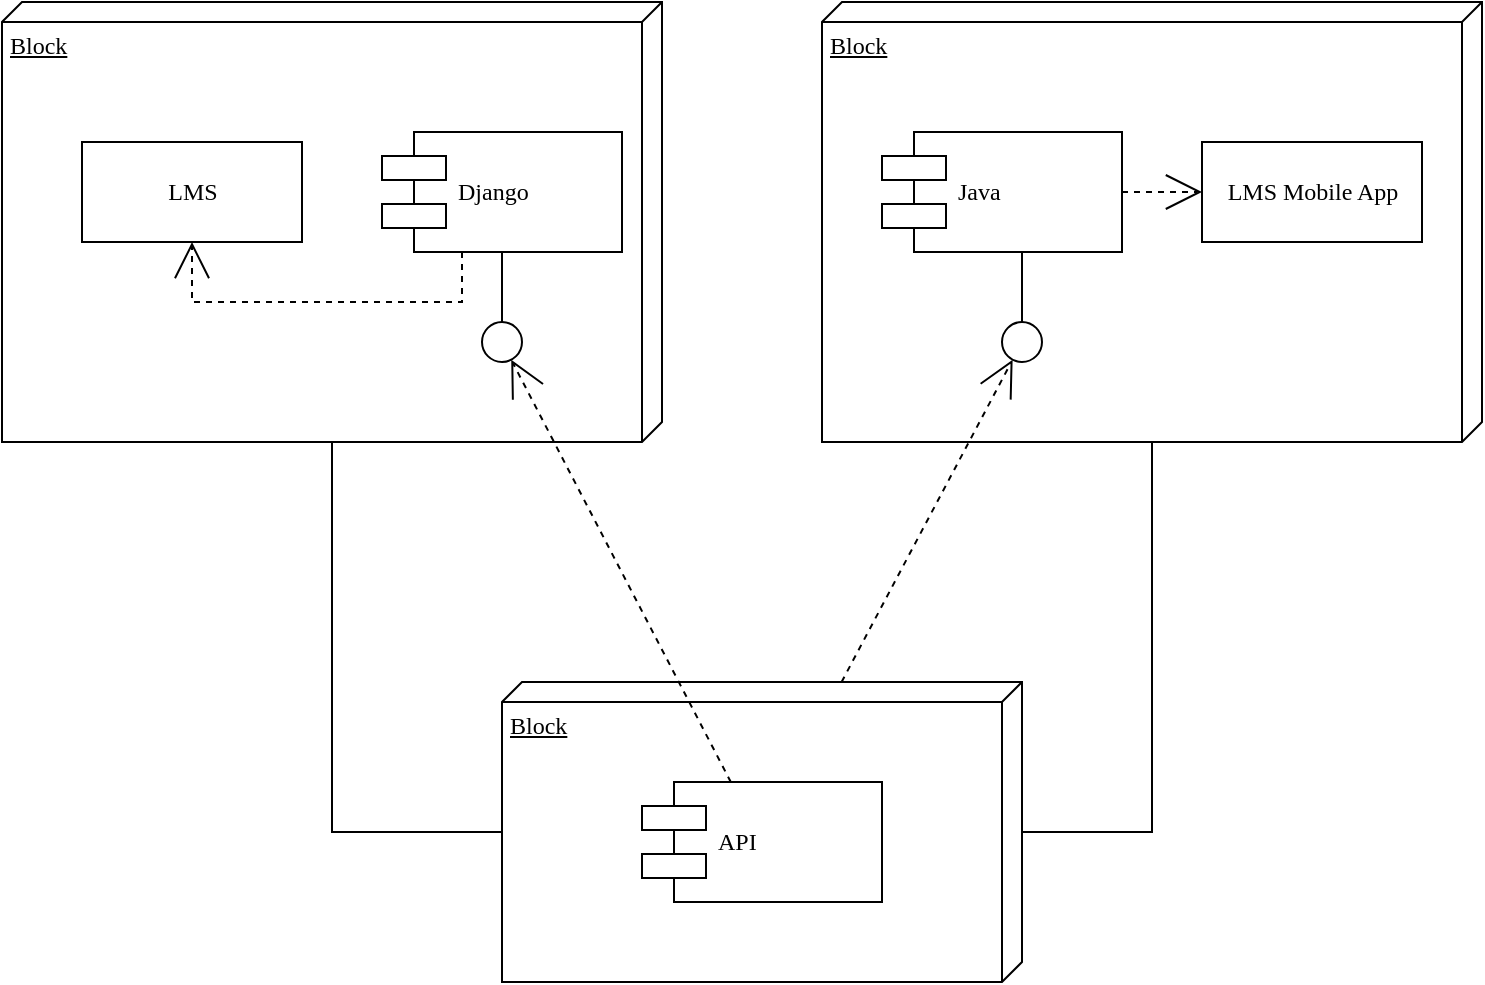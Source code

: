 <mxfile version="21.6.2" type="github" pages="2">
  <diagram name="Page-1" id="5f0bae14-7c28-e335-631c-24af17079c00">
    <mxGraphModel dx="1394" dy="758" grid="1" gridSize="10" guides="1" tooltips="1" connect="1" arrows="1" fold="1" page="1" pageScale="1" pageWidth="1100" pageHeight="850" background="none" math="0" shadow="0">
      <root>
        <mxCell id="0" />
        <mxCell id="1" parent="0" />
        <mxCell id="39150e848f15840c-1" value="Block" style="verticalAlign=top;align=left;spacingTop=8;spacingLeft=2;spacingRight=12;shape=cube;size=10;direction=south;fontStyle=4;html=1;rounded=0;shadow=0;comic=0;labelBackgroundColor=none;strokeWidth=1;fontFamily=Verdana;fontSize=12" parent="1" vertex="1">
          <mxGeometry x="120" y="70" width="330" height="220" as="geometry" />
        </mxCell>
        <mxCell id="39150e848f15840c-2" value="Block" style="verticalAlign=top;align=left;spacingTop=8;spacingLeft=2;spacingRight=12;shape=cube;size=10;direction=south;fontStyle=4;html=1;rounded=0;shadow=0;comic=0;labelBackgroundColor=none;strokeWidth=1;fontFamily=Verdana;fontSize=12" parent="1" vertex="1">
          <mxGeometry x="530" y="70" width="330" height="220" as="geometry" />
        </mxCell>
        <mxCell id="39150e848f15840c-3" value="Block" style="verticalAlign=top;align=left;spacingTop=8;spacingLeft=2;spacingRight=12;shape=cube;size=10;direction=south;fontStyle=4;html=1;rounded=0;shadow=0;comic=0;labelBackgroundColor=none;strokeWidth=1;fontFamily=Verdana;fontSize=12" parent="1" vertex="1">
          <mxGeometry x="370" y="410" width="260" height="150" as="geometry" />
        </mxCell>
        <mxCell id="39150e848f15840c-4" value="LMS&lt;br&gt;" style="html=1;rounded=0;shadow=0;comic=0;labelBackgroundColor=none;strokeWidth=1;fontFamily=Verdana;fontSize=12;align=center;" parent="1" vertex="1">
          <mxGeometry x="160" y="140" width="110" height="50" as="geometry" />
        </mxCell>
        <mxCell id="39150e848f15840c-5" value="Django" style="shape=component;align=left;spacingLeft=36;rounded=0;shadow=0;comic=0;labelBackgroundColor=none;strokeWidth=1;fontFamily=Verdana;fontSize=12;html=1;" parent="1" vertex="1">
          <mxGeometry x="310" y="135" width="120" height="60" as="geometry" />
        </mxCell>
        <mxCell id="39150e848f15840c-6" value="" style="ellipse;whiteSpace=wrap;html=1;rounded=0;shadow=0;comic=0;labelBackgroundColor=none;strokeWidth=1;fontFamily=Verdana;fontSize=12;align=center;" parent="1" vertex="1">
          <mxGeometry x="360" y="230" width="20" height="20" as="geometry" />
        </mxCell>
        <mxCell id="39150e848f15840c-7" value="Java" style="shape=component;align=left;spacingLeft=36;rounded=0;shadow=0;comic=0;labelBackgroundColor=none;strokeWidth=1;fontFamily=Verdana;fontSize=12;html=1;" parent="1" vertex="1">
          <mxGeometry x="560" y="135" width="120" height="60" as="geometry" />
        </mxCell>
        <mxCell id="39150e848f15840c-8" value="LMS Mobile App" style="html=1;rounded=0;shadow=0;comic=0;labelBackgroundColor=none;strokeWidth=1;fontFamily=Verdana;fontSize=12;align=center;" parent="1" vertex="1">
          <mxGeometry x="720" y="140" width="110" height="50" as="geometry" />
        </mxCell>
        <mxCell id="39150e848f15840c-9" value="" style="ellipse;whiteSpace=wrap;html=1;rounded=0;shadow=0;comic=0;labelBackgroundColor=none;strokeWidth=1;fontFamily=Verdana;fontSize=12;align=center;" parent="1" vertex="1">
          <mxGeometry x="620" y="230" width="20" height="20" as="geometry" />
        </mxCell>
        <mxCell id="39150e848f15840c-10" value="API" style="shape=component;align=left;spacingLeft=36;rounded=0;shadow=0;comic=0;labelBackgroundColor=none;strokeWidth=1;fontFamily=Verdana;fontSize=12;html=1;" parent="1" vertex="1">
          <mxGeometry x="440" y="460" width="120" height="60" as="geometry" />
        </mxCell>
        <mxCell id="39150e848f15840c-11" style="edgeStyle=none;rounded=0;html=1;dashed=1;labelBackgroundColor=none;startArrow=none;startFill=0;startSize=8;endArrow=open;endFill=0;endSize=16;fontFamily=Verdana;fontSize=12;" parent="1" source="39150e848f15840c-10" target="39150e848f15840c-6" edge="1">
          <mxGeometry relative="1" as="geometry" />
        </mxCell>
        <mxCell id="39150e848f15840c-12" style="edgeStyle=none;rounded=0;html=1;dashed=1;labelBackgroundColor=none;startArrow=none;startFill=0;startSize=8;endArrow=open;endFill=0;endSize=16;fontFamily=Verdana;fontSize=12;" parent="1" source="39150e848f15840c-3" target="39150e848f15840c-9" edge="1">
          <mxGeometry relative="1" as="geometry" />
        </mxCell>
        <mxCell id="39150e848f15840c-13" style="edgeStyle=elbowEdgeStyle;rounded=0;html=1;labelBackgroundColor=none;startArrow=none;startFill=0;startSize=8;endArrow=none;endFill=0;endSize=16;fontFamily=Verdana;fontSize=12;" parent="1" source="39150e848f15840c-9" target="39150e848f15840c-7" edge="1">
          <mxGeometry relative="1" as="geometry" />
        </mxCell>
        <mxCell id="39150e848f15840c-14" style="edgeStyle=elbowEdgeStyle;rounded=0;html=1;labelBackgroundColor=none;startArrow=none;startFill=0;startSize=8;endArrow=none;endFill=0;endSize=16;fontFamily=Verdana;fontSize=12;" parent="1" source="39150e848f15840c-6" target="39150e848f15840c-5" edge="1">
          <mxGeometry relative="1" as="geometry" />
        </mxCell>
        <mxCell id="39150e848f15840c-15" style="edgeStyle=orthogonalEdgeStyle;rounded=0;html=1;labelBackgroundColor=none;startArrow=none;startFill=0;startSize=8;endArrow=open;endFill=0;endSize=16;fontFamily=Verdana;fontSize=12;dashed=1;" parent="1" source="39150e848f15840c-5" target="39150e848f15840c-4" edge="1">
          <mxGeometry relative="1" as="geometry">
            <Array as="points">
              <mxPoint x="350" y="220" />
              <mxPoint x="215" y="220" />
            </Array>
          </mxGeometry>
        </mxCell>
        <mxCell id="39150e848f15840c-16" style="edgeStyle=orthogonalEdgeStyle;rounded=0;html=1;dashed=1;labelBackgroundColor=none;startArrow=none;startFill=0;startSize=8;endArrow=open;endFill=0;endSize=16;fontFamily=Verdana;fontSize=12;" parent="1" source="39150e848f15840c-7" target="39150e848f15840c-8" edge="1">
          <mxGeometry relative="1" as="geometry" />
        </mxCell>
        <mxCell id="39150e848f15840c-17" style="edgeStyle=orthogonalEdgeStyle;rounded=0;html=1;labelBackgroundColor=none;startArrow=none;startFill=0;startSize=8;endArrow=none;endFill=0;endSize=16;fontFamily=Verdana;fontSize=12;" parent="1" source="39150e848f15840c-3" target="39150e848f15840c-2" edge="1">
          <mxGeometry relative="1" as="geometry">
            <Array as="points">
              <mxPoint x="695" y="485" />
            </Array>
          </mxGeometry>
        </mxCell>
        <mxCell id="39150e848f15840c-18" style="edgeStyle=orthogonalEdgeStyle;rounded=0;html=1;labelBackgroundColor=none;startArrow=none;startFill=0;startSize=8;endArrow=none;endFill=0;endSize=16;fontFamily=Verdana;fontSize=12;" parent="1" source="39150e848f15840c-3" target="39150e848f15840c-1" edge="1">
          <mxGeometry relative="1" as="geometry">
            <Array as="points">
              <mxPoint x="285" y="485" />
            </Array>
          </mxGeometry>
        </mxCell>
      </root>
    </mxGraphModel>
  </diagram>
  <diagram id="slRA65LmhH8caj5Vw8WK" name="Page-2">
    <mxGraphModel dx="1394" dy="758" grid="1" gridSize="10" guides="1" tooltips="1" connect="1" arrows="1" fold="1" page="1" pageScale="1" pageWidth="850" pageHeight="1100" math="0" shadow="0">
      <root>
        <mxCell id="0" />
        <mxCell id="1" parent="0" />
        <mxCell id="5WbdRIeiud30hfisjmRw-7" style="edgeStyle=orthogonalEdgeStyle;rounded=0;orthogonalLoop=1;jettySize=auto;html=1;exitX=1;exitY=0.5;exitDx=0;exitDy=0;" edge="1" parent="1" source="5WbdRIeiud30hfisjmRw-1" target="5WbdRIeiud30hfisjmRw-6">
          <mxGeometry relative="1" as="geometry" />
        </mxCell>
        <mxCell id="5WbdRIeiud30hfisjmRw-9" style="edgeStyle=orthogonalEdgeStyle;rounded=0;orthogonalLoop=1;jettySize=auto;html=1;exitX=0;exitY=0.5;exitDx=0;exitDy=0;entryX=1;entryY=0.5;entryDx=0;entryDy=0;" edge="1" parent="1" source="5WbdRIeiud30hfisjmRw-1" target="5WbdRIeiud30hfisjmRw-4">
          <mxGeometry relative="1" as="geometry" />
        </mxCell>
        <mxCell id="5WbdRIeiud30hfisjmRw-1" value="REST API" style="rounded=1;whiteSpace=wrap;html=1;" vertex="1" parent="1">
          <mxGeometry x="440" y="225" width="120" height="60" as="geometry" />
        </mxCell>
        <mxCell id="5WbdRIeiud30hfisjmRw-2" value="&lt;h1&gt;Login and Regstration&lt;/h1&gt;&lt;div&gt;The mobile app will send the entered credentials to the django API endpoint.&lt;/div&gt;&lt;div&gt;If its a new user, they will click the &quot;Not a member link&quot; to regster&lt;/div&gt;&lt;div&gt;&lt;br&gt;&lt;/div&gt;&lt;div&gt;&lt;br&gt;&lt;/div&gt;&lt;div&gt;&lt;br&gt;&lt;/div&gt;" style="text;html=1;strokeColor=#6c8ebf;fillColor=#dae8fc;spacing=5;spacingTop=-20;whiteSpace=wrap;overflow=hidden;rounded=0;" vertex="1" parent="1">
          <mxGeometry x="330" y="10" width="190" height="160" as="geometry" />
        </mxCell>
        <mxCell id="5WbdRIeiud30hfisjmRw-5" style="edgeStyle=orthogonalEdgeStyle;rounded=0;orthogonalLoop=1;jettySize=auto;html=1;" edge="1" parent="1" source="5WbdRIeiud30hfisjmRw-4" target="5WbdRIeiud30hfisjmRw-1">
          <mxGeometry relative="1" as="geometry" />
        </mxCell>
        <mxCell id="5WbdRIeiud30hfisjmRw-27" value="Authenticate" style="edgeLabel;html=1;align=center;verticalAlign=middle;resizable=0;points=[];" vertex="1" connectable="0" parent="5WbdRIeiud30hfisjmRw-5">
          <mxGeometry x="-0.067" y="1" relative="1" as="geometry">
            <mxPoint as="offset" />
          </mxGeometry>
        </mxCell>
        <mxCell id="5WbdRIeiud30hfisjmRw-11" style="edgeStyle=orthogonalEdgeStyle;rounded=0;orthogonalLoop=1;jettySize=auto;html=1;exitX=0.5;exitY=1;exitDx=0;exitDy=0;" edge="1" parent="1" source="5WbdRIeiud30hfisjmRw-4" target="5WbdRIeiud30hfisjmRw-10">
          <mxGeometry relative="1" as="geometry" />
        </mxCell>
        <mxCell id="5WbdRIeiud30hfisjmRw-4" value="Login Page&lt;br&gt;" style="html=1;whiteSpace=wrap;" vertex="1" parent="1">
          <mxGeometry x="240" y="230" width="110" height="50" as="geometry" />
        </mxCell>
        <mxCell id="5WbdRIeiud30hfisjmRw-8" style="edgeStyle=orthogonalEdgeStyle;rounded=0;orthogonalLoop=1;jettySize=auto;html=1;" edge="1" parent="1" source="5WbdRIeiud30hfisjmRw-6" target="5WbdRIeiud30hfisjmRw-1">
          <mxGeometry relative="1" as="geometry" />
        </mxCell>
        <mxCell id="5WbdRIeiud30hfisjmRw-28" value="POST" style="edgeLabel;html=1;align=center;verticalAlign=middle;resizable=0;points=[];" vertex="1" connectable="0" parent="5WbdRIeiud30hfisjmRw-8">
          <mxGeometry x="-0.09" y="-3" relative="1" as="geometry">
            <mxPoint as="offset" />
          </mxGeometry>
        </mxCell>
        <mxCell id="5WbdRIeiud30hfisjmRw-6" value="Django" style="shape=cylinder3;whiteSpace=wrap;html=1;boundedLbl=1;backgroundOutline=1;size=15;" vertex="1" parent="1">
          <mxGeometry x="760" y="215" width="60" height="80" as="geometry" />
        </mxCell>
        <mxCell id="5WbdRIeiud30hfisjmRw-14" style="edgeStyle=orthogonalEdgeStyle;rounded=0;orthogonalLoop=1;jettySize=auto;html=1;" edge="1" parent="1" source="5WbdRIeiud30hfisjmRw-10" target="5WbdRIeiud30hfisjmRw-12">
          <mxGeometry relative="1" as="geometry" />
        </mxCell>
        <mxCell id="5WbdRIeiud30hfisjmRw-10" value="is user?" style="strokeWidth=2;html=1;shape=mxgraph.flowchart.decision;whiteSpace=wrap;" vertex="1" parent="1">
          <mxGeometry x="60" y="260" width="100" height="100" as="geometry" />
        </mxCell>
        <mxCell id="5WbdRIeiud30hfisjmRw-12" value="«Annotation»&lt;br&gt;&lt;b&gt;App View&lt;/b&gt;" style="html=1;dropTarget=0;whiteSpace=wrap;" vertex="1" parent="1">
          <mxGeometry x="20" y="470" width="180" height="90" as="geometry" />
        </mxCell>
        <mxCell id="5WbdRIeiud30hfisjmRw-13" value="" style="shape=module;jettyWidth=8;jettyHeight=4;" vertex="1" parent="5WbdRIeiud30hfisjmRw-12">
          <mxGeometry x="1" width="20" height="20" relative="1" as="geometry">
            <mxPoint x="-27" y="7" as="offset" />
          </mxGeometry>
        </mxCell>
        <mxCell id="5WbdRIeiud30hfisjmRw-15" value="Yes" style="text;html=1;align=center;verticalAlign=middle;resizable=0;points=[];autosize=1;strokeColor=none;fillColor=none;" vertex="1" parent="1">
          <mxGeometry x="110" y="390" width="40" height="30" as="geometry" />
        </mxCell>
        <mxCell id="5WbdRIeiud30hfisjmRw-16" value="&lt;h1&gt;Note&lt;/h1&gt;&lt;p&gt;Think about saving the session key to the prevent the user from logining repeatedly&lt;/p&gt;" style="text;html=1;strokeColor=#b85450;fillColor=#f8cecc;spacing=5;spacingTop=-20;whiteSpace=wrap;overflow=hidden;rounded=0;" vertex="1" parent="1">
          <mxGeometry x="620" y="970" width="190" height="120" as="geometry" />
        </mxCell>
        <mxCell id="5WbdRIeiud30hfisjmRw-19" style="edgeStyle=orthogonalEdgeStyle;rounded=0;orthogonalLoop=1;jettySize=auto;html=1;entryX=1;entryY=0.389;entryDx=0;entryDy=0;entryPerimeter=0;" edge="1" parent="1" source="5WbdRIeiud30hfisjmRw-17" target="5WbdRIeiud30hfisjmRw-12">
          <mxGeometry relative="1" as="geometry" />
        </mxCell>
        <mxCell id="5WbdRIeiud30hfisjmRw-26" value="Granted Access" style="edgeLabel;html=1;align=center;verticalAlign=middle;resizable=0;points=[];" vertex="1" connectable="0" parent="5WbdRIeiud30hfisjmRw-19">
          <mxGeometry x="-0.024" relative="1" as="geometry">
            <mxPoint as="offset" />
          </mxGeometry>
        </mxCell>
        <mxCell id="5WbdRIeiud30hfisjmRw-21" style="edgeStyle=orthogonalEdgeStyle;rounded=0;orthogonalLoop=1;jettySize=auto;html=1;exitX=0.5;exitY=0;exitDx=0;exitDy=0;entryX=0.5;entryY=1;entryDx=0;entryDy=0;" edge="1" parent="1" source="5WbdRIeiud30hfisjmRw-17" target="5WbdRIeiud30hfisjmRw-20">
          <mxGeometry relative="1" as="geometry" />
        </mxCell>
        <mxCell id="5WbdRIeiud30hfisjmRw-17" value="Registration" style="rounded=1;whiteSpace=wrap;html=1;absoluteArcSize=1;arcSize=14;strokeWidth=2;" vertex="1" parent="1">
          <mxGeometry x="450" y="450" width="100" height="110" as="geometry" />
        </mxCell>
        <mxCell id="5WbdRIeiud30hfisjmRw-22" style="edgeStyle=orthogonalEdgeStyle;rounded=0;orthogonalLoop=1;jettySize=auto;html=1;entryX=0.5;entryY=1;entryDx=0;entryDy=0;" edge="1" parent="1" source="5WbdRIeiud30hfisjmRw-20" target="5WbdRIeiud30hfisjmRw-1">
          <mxGeometry relative="1" as="geometry" />
        </mxCell>
        <mxCell id="5WbdRIeiud30hfisjmRw-23" value="Yes" style="edgeLabel;html=1;align=center;verticalAlign=middle;resizable=0;points=[];" vertex="1" connectable="0" parent="5WbdRIeiud30hfisjmRw-22">
          <mxGeometry x="-0.2" y="2" relative="1" as="geometry">
            <mxPoint as="offset" />
          </mxGeometry>
        </mxCell>
        <mxCell id="5WbdRIeiud30hfisjmRw-24" style="edgeStyle=orthogonalEdgeStyle;rounded=0;orthogonalLoop=1;jettySize=auto;html=1;exitX=1;exitY=0.5;exitDx=0;exitDy=0;" edge="1" parent="1" source="5WbdRIeiud30hfisjmRw-20" target="5WbdRIeiud30hfisjmRw-17">
          <mxGeometry relative="1" as="geometry" />
        </mxCell>
        <mxCell id="5WbdRIeiud30hfisjmRw-25" value="No" style="edgeLabel;html=1;align=center;verticalAlign=middle;resizable=0;points=[];" vertex="1" connectable="0" parent="5WbdRIeiud30hfisjmRw-24">
          <mxGeometry x="-0.35" y="1" relative="1" as="geometry">
            <mxPoint as="offset" />
          </mxGeometry>
        </mxCell>
        <mxCell id="5WbdRIeiud30hfisjmRw-20" value="Is correct?" style="rhombus;whiteSpace=wrap;html=1;" vertex="1" parent="1">
          <mxGeometry x="460" y="330" width="80" height="80" as="geometry" />
        </mxCell>
      </root>
    </mxGraphModel>
  </diagram>
</mxfile>
